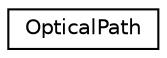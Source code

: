 digraph "Graphical Class Hierarchy"
{
  edge [fontname="Helvetica",fontsize="10",labelfontname="Helvetica",labelfontsize="10"];
  node [fontname="Helvetica",fontsize="10",shape=record];
  rankdir="LR";
  Node0 [label="OpticalPath",height=0.2,width=0.4,color="black", fillcolor="white", style="filled",URL="$struct_optical_path.html"];
}
